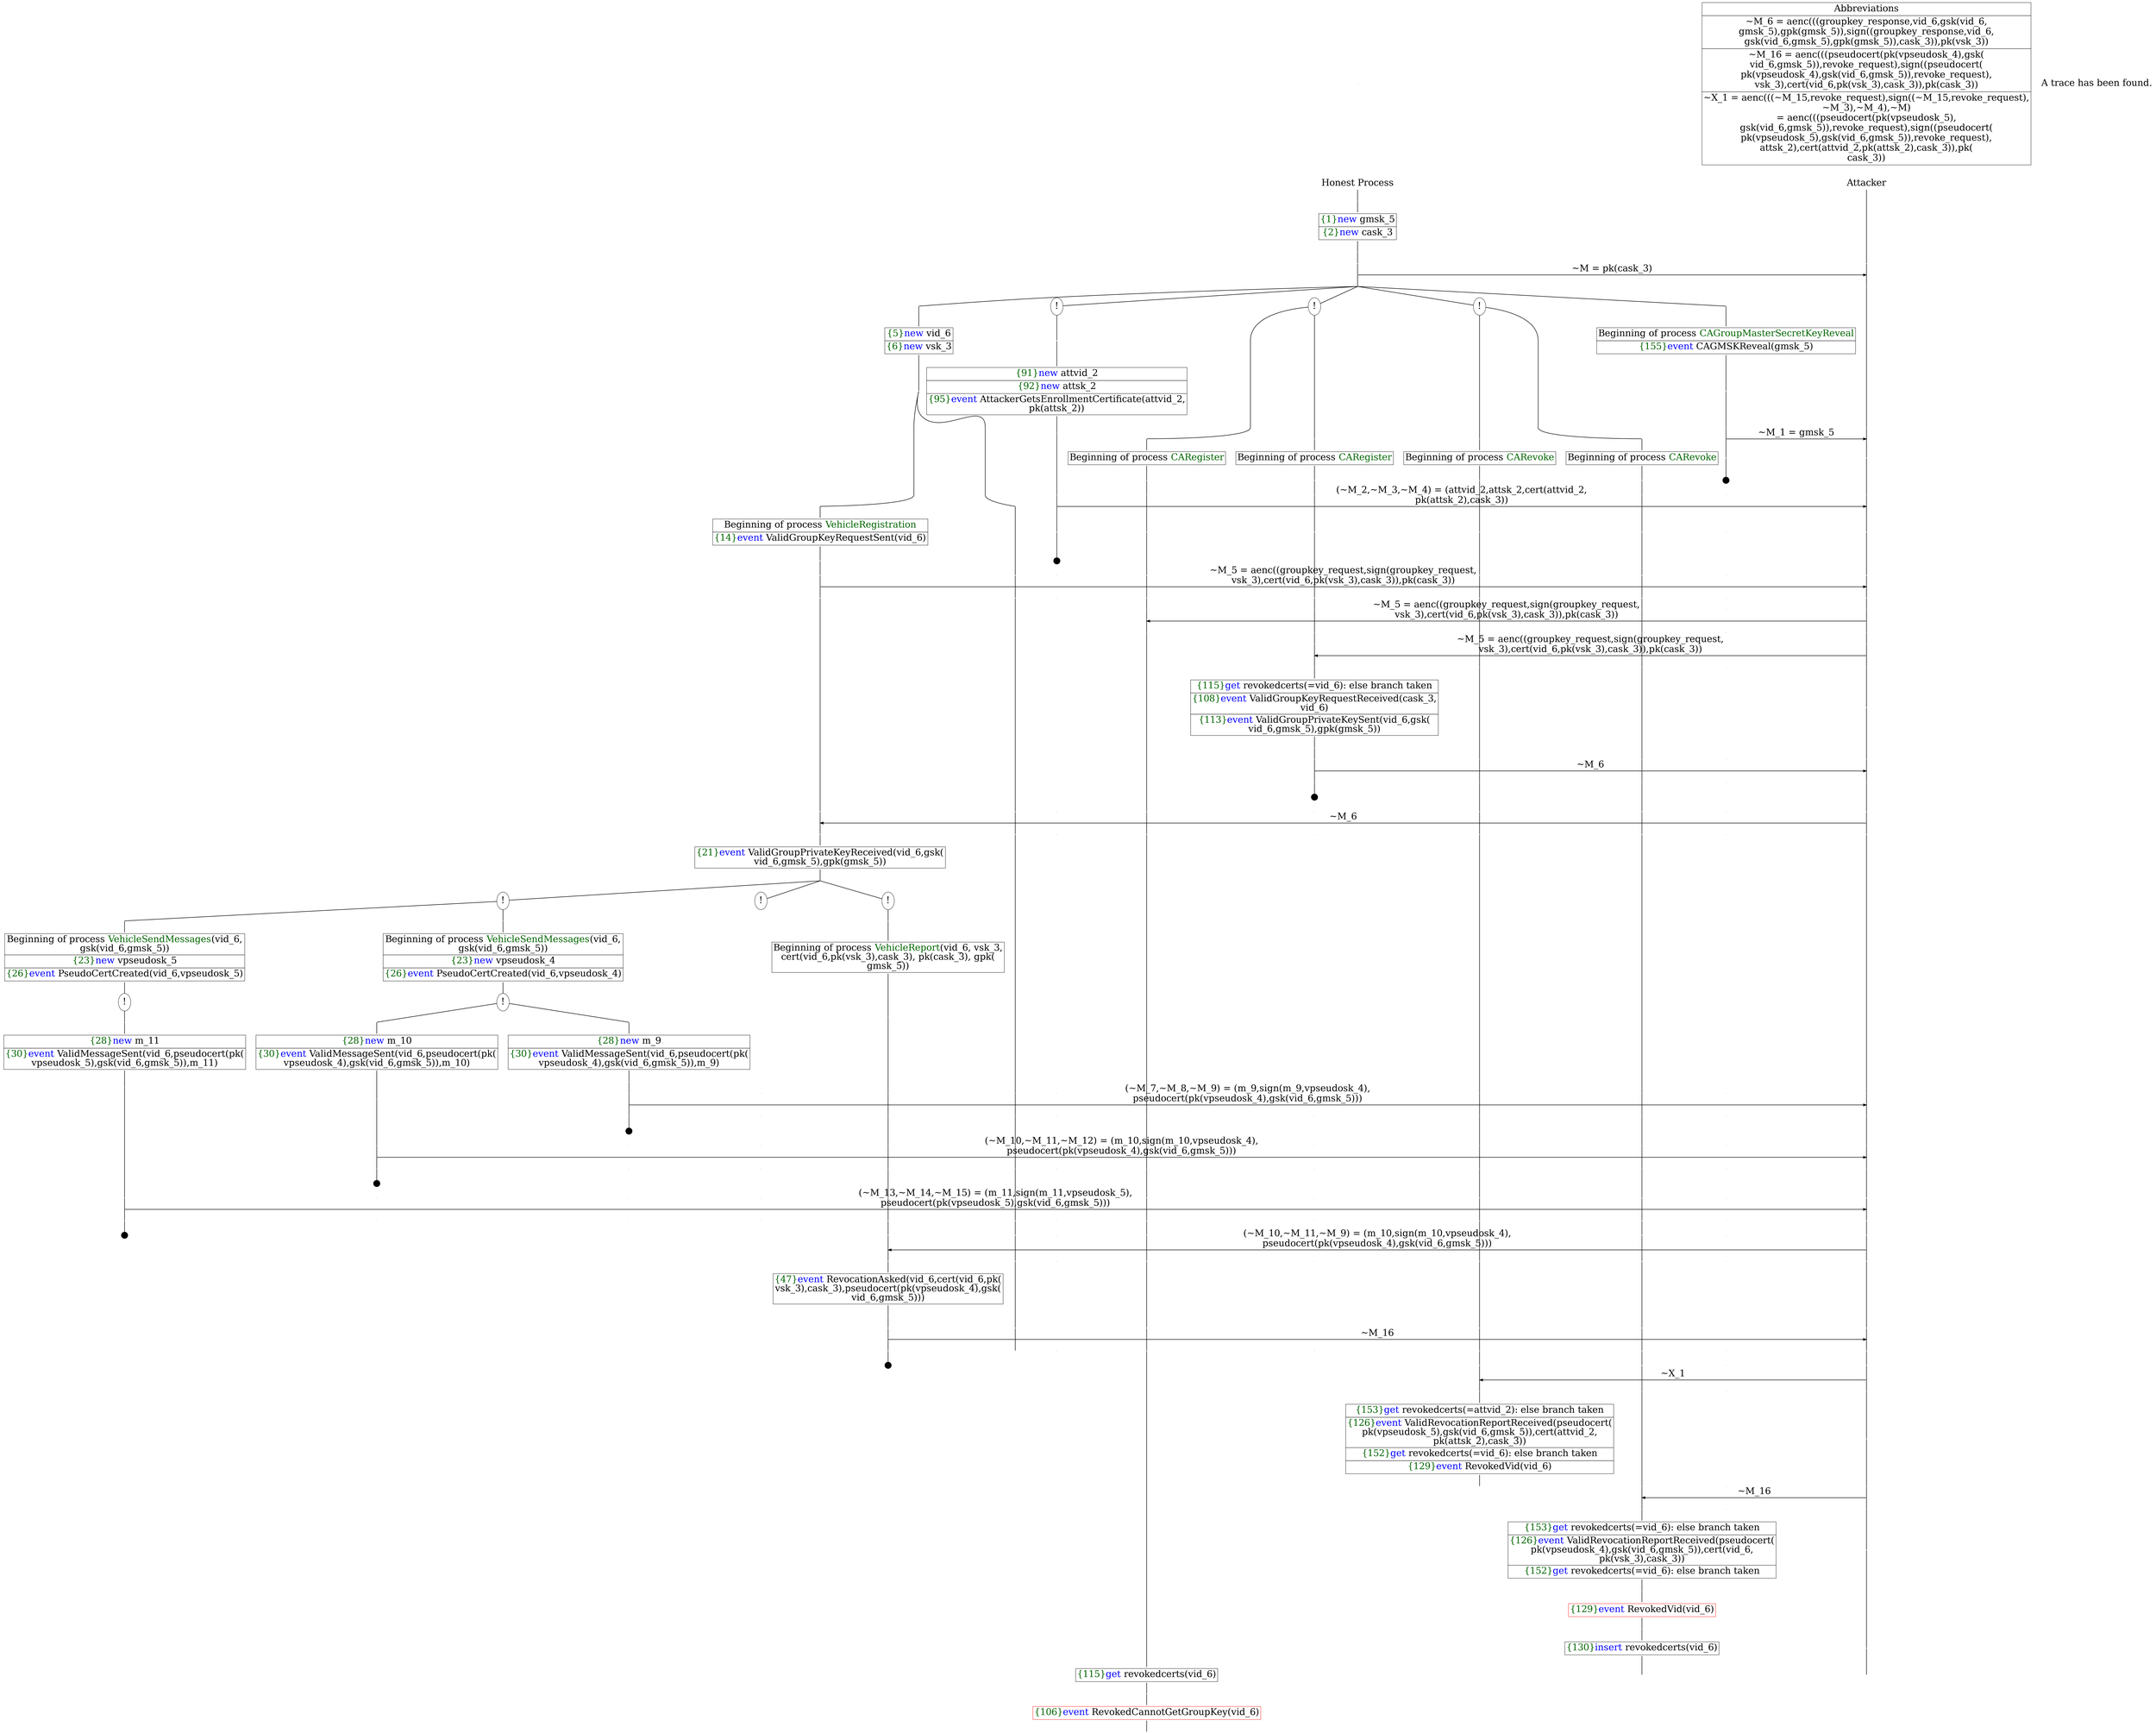 digraph {
graph [ordering = out]
edge [arrowhead = none, penwidth = 1.6, fontsize = 30]
node [shape = point, width = 0, height = 0, fontsize = 30]
Trace<br/>
[label = <A trace has been found.<br/>
>, shape = plaintext]
P0__0 [label = "Honest Process", shape = plaintext]
P__0 [label = "Attacker", shape = plaintext]
Trace -> P0__0 [label = "", style = invisible, weight = 100]{rank = same; P0__0 P__0}
P0__0 -> P0__1 [label = <>, weight = 100]
P0__1 -> P0__2 [label = <>, weight = 100]
P0__2 [shape = plaintext, label = <<TABLE BORDER="0" CELLBORDER="1" CELLSPACING="0" CELLPADDING="4"> <TR><TD><FONT COLOR="darkgreen">{1}</FONT><FONT COLOR="blue">new </FONT>gmsk_5</TD></TR><TR><TD><FONT COLOR="darkgreen">{2}</FONT><FONT COLOR="blue">new </FONT>cask_3</TD></TR></TABLE>>]
P0__2 -> P0__3 [label = <>, weight = 100]
P0__3 -> P0__4 [label = <>, weight = 100]
P__0 -> P__1 [label = <>, weight = 100]
{rank = same; P__1 P0__4}
P0__4 -> P0__5 [label = <>, weight = 100]
P__1 -> P__2 [label = <>, weight = 100]
{rank = same; P__2 P0__5}
P0__5 -> P__2 [label = <~M = pk(cask_3)>, arrowhead = normal]
P0__5 -> P0__6 [label = <>, weight = 100]
P__2 -> P__3 [label = <>, weight = 100]
{rank = same; P__3 P0__6}
/*RPar */
P0__6 -> P0_4__6 [label = <>]
P0__6 -> P0_3__6 [label = <>]
P0__6 -> P0_2__6 [label = <>]
P0__6 -> P0_1__6 [label = <>]
P0__6 -> P0_0__6 [label = <>]
P0__6 [label = "", fixedsize = false, width = 0, height = 0, shape = none]
{rank = same; P0_0__6 P0_1__6 P0_2__6 P0_3__6 P0_4__6}
P0_0__6 -> P0_0__7 [label = <>, weight = 100]
P0_0__7 [shape = plaintext, label = <<TABLE BORDER="0" CELLBORDER="1" CELLSPACING="0" CELLPADDING="4"> <TR><TD>Beginning of process <FONT COLOR="darkgreen">CAGroupMasterSecretKeyReveal</FONT><br/>
</TD></TR><TR><TD><FONT COLOR="darkgreen">{155}</FONT><FONT COLOR="blue">event</FONT> CAGMSKReveal(gmsk_5)</TD></TR></TABLE>>]
P0_0__7 -> P0_0__8 [label = <>, weight = 100]
P0_0__8 -> P0_0__9 [label = <>, weight = 100]
P__3 -> P__4 [label = <>, weight = 100]
{rank = same; P__4 P0_0__9}
P0_0__9 -> P0_0__10 [label = <>, weight = 100]
P__4 -> P__5 [label = <>, weight = 100]
{rank = same; P__5 P0_0__10}
P0_0__10 -> P__5 [label = <~M_1 = gmsk_5>, arrowhead = normal]
P0_0__10 -> P0_0__11 [label = <>, weight = 100]
P__5 -> P__6 [label = <>, weight = 100]
{rank = same; P__6 P0_0__11}
P0_0__12 [label = "", width = 0.3, height = 0.3]
P0_0__11 -> P0_0__12 [label = <>, weight = 100]
P0_1__6 [label = "!", shape = ellipse]
{rank = same; P0_1_1__6 P0_1_0__6}
P0_1_1__6 [label = "", fixedsize = false, width = 0, height = 0, shape = none]
P0_1__6 -> P0_1_1__6 [label = <>]
P0_1_0__6 [label = "", fixedsize = false, width = 0, height = 0, shape = none]
P0_1__6 -> P0_1_0__6 [label = <>]
P0_1_0__6 -> P0_1_0__7 [label = <>, weight = 100]
P0_1_0__7 [shape = plaintext, label = <<TABLE BORDER="0" CELLBORDER="1" CELLSPACING="0" CELLPADDING="4"> <TR><TD>Beginning of process <FONT COLOR="darkgreen">CARevoke</FONT></TD></TR></TABLE>>]
P0_1_0__7 -> P0_1_0__8 [label = <>, weight = 100]
P0_1_1__6 -> P0_1_1__7 [label = <>, weight = 100]
P0_1_1__7 [shape = plaintext, label = <<TABLE BORDER="0" CELLBORDER="1" CELLSPACING="0" CELLPADDING="4"> <TR><TD>Beginning of process <FONT COLOR="darkgreen">CARevoke</FONT></TD></TR></TABLE>>]
P0_1_1__7 -> P0_1_1__8 [label = <>, weight = 100]
P0_2__6 [label = "!", shape = ellipse]
{rank = same; P0_2_1__6 P0_2_0__6}
P0_2_1__6 [label = "", fixedsize = false, width = 0, height = 0, shape = none]
P0_2__6 -> P0_2_1__6 [label = <>]
P0_2_0__6 [label = "", fixedsize = false, width = 0, height = 0, shape = none]
P0_2__6 -> P0_2_0__6 [label = <>]
P0_2_0__6 -> P0_2_0__7 [label = <>, weight = 100]
P0_2_0__7 [shape = plaintext, label = <<TABLE BORDER="0" CELLBORDER="1" CELLSPACING="0" CELLPADDING="4"> <TR><TD>Beginning of process <FONT COLOR="darkgreen">CARegister</FONT></TD></TR></TABLE>>]
P0_2_0__7 -> P0_2_0__8 [label = <>, weight = 100]
P0_2_1__6 -> P0_2_1__7 [label = <>, weight = 100]
P0_2_1__7 [shape = plaintext, label = <<TABLE BORDER="0" CELLBORDER="1" CELLSPACING="0" CELLPADDING="4"> <TR><TD>Beginning of process <FONT COLOR="darkgreen">CARegister</FONT></TD></TR></TABLE>>]
P0_2_1__7 -> P0_2_1__8 [label = <>, weight = 100]
P0_3__6 [label = "!", shape = ellipse]
P0_3_0__6 [label = "", fixedsize = false, width = 0, height = 0, shape = none]
P0_3__6 -> P0_3_0__6 [label = <>, weight = 100]
P0_3_0__6 -> P0_3_0__7 [label = <>, weight = 100]
P0_3_0__7 [shape = plaintext, label = <<TABLE BORDER="0" CELLBORDER="1" CELLSPACING="0" CELLPADDING="4"> <TR><TD><FONT COLOR="darkgreen">{91}</FONT><FONT COLOR="blue">new </FONT>attvid_2</TD></TR><TR><TD><FONT COLOR="darkgreen">{92}</FONT><FONT COLOR="blue">new </FONT>attsk_2</TD></TR><TR><TD><FONT COLOR="darkgreen">{95}</FONT><FONT COLOR="blue">event</FONT> AttackerGetsEnrollmentCertificate(attvid_2,<br/>
pk(attsk_2))</TD></TR></TABLE>>]
P0_3_0__7 -> P0_3_0__8 [label = <>, weight = 100]
P0_3_0__8 -> P0_3_0__9 [label = <>, weight = 100]
P0_2_1__8 -> P0_2_1__9 [label = <>, weight = 100]
P0_2_0__8 -> P0_2_0__9 [label = <>, weight = 100]
P0_1_1__8 -> P0_1_1__9 [label = <>, weight = 100]
P0_1_0__8 -> P0_1_0__9 [label = <>, weight = 100]
P0_0__13 [label = "", style = invisible]
P0_0__12 -> P0_0__13 [label = <>, weight = 100, style = invisible]
P__6 -> P__7 [label = <>, weight = 100]
{rank = same; P__7 P0_0__13 P0_1_0__9 P0_1_1__9 P0_2_0__9 P0_2_1__9 P0_3_0__9}
P0_3_0__9 -> P0_3_0__10 [label = <>, weight = 100]
P__7 -> P__8 [label = <>, weight = 100]
{rank = same; P__8 P0_3_0__10}
P0_3_0__10 -> P__8 [label = <(~M_2,~M_3,~M_4) = (attvid_2,attsk_2,cert(attvid_2,<br/>
pk(attsk_2),cask_3))>, arrowhead = normal]
P0_3_0__10 -> P0_3_0__11 [label = <>, weight = 100]
P0_2_1__9 -> P0_2_1__10 [label = <>, weight = 100]
P0_2_0__9 -> P0_2_0__10 [label = <>, weight = 100]
P0_1_1__9 -> P0_1_1__10 [label = <>, weight = 100]
P0_1_0__9 -> P0_1_0__10 [label = <>, weight = 100]
P0_0__14 [label = "", style = invisible]
P0_0__13 -> P0_0__14 [label = <>, weight = 100, style = invisible]
P__8 -> P__9 [label = <>, weight = 100]
{rank = same; P__9 P0_0__14 P0_1_0__10 P0_1_1__10 P0_2_0__10 P0_2_1__10 P0_3_0__11}
P0_3_0__12 [label = "", width = 0.3, height = 0.3]
P0_3_0__11 -> P0_3_0__12 [label = <>, weight = 100]
P0_4__6 -> P0_4__7 [label = <>, weight = 100]
P0_4__7 [shape = plaintext, label = <<TABLE BORDER="0" CELLBORDER="1" CELLSPACING="0" CELLPADDING="4"> <TR><TD><FONT COLOR="darkgreen">{5}</FONT><FONT COLOR="blue">new </FONT>vid_6</TD></TR><TR><TD><FONT COLOR="darkgreen">{6}</FONT><FONT COLOR="blue">new </FONT>vsk_3</TD></TR></TABLE>>]
P0_4__7 -> P0_4__8 [label = <>, weight = 100]
/*RPar */
P0_4__8 -> P0_4_1__8 [label = <>]
P0_4__8 -> P0_4_0__8 [label = <>]
P0_4__8 [label = "", fixedsize = false, width = 0, height = 0, shape = none]
{rank = same; P0_4_0__8 P0_4_1__8}
P0_4_1__8 -> P0_4_1__9 [label = <>, weight = 100]
P0_4_1__9 [shape = plaintext, label = <<TABLE BORDER="0" CELLBORDER="1" CELLSPACING="0" CELLPADDING="4"> <TR><TD>Beginning of process <FONT COLOR="darkgreen">VehicleRegistration</FONT></TD></TR><TR><TD><FONT COLOR="darkgreen">{14}</FONT><FONT COLOR="blue">event</FONT> ValidGroupKeyRequestSent(vid_6)</TD></TR></TABLE>>]
P0_4_1__9 -> P0_4_1__10 [label = <>, weight = 100]
P0_4_1__10 -> P0_4_1__11 [label = <>, weight = 100]
P0_4_0__8 -> P0_4_0__9 [label = <>, weight = 100]
P0_3_0__13 [label = "", style = invisible]
P0_3_0__12 -> P0_3_0__13 [label = <>, weight = 100, style = invisible]
P0_2_1__10 -> P0_2_1__11 [label = <>, weight = 100]
P0_2_0__10 -> P0_2_0__11 [label = <>, weight = 100]
P0_1_1__10 -> P0_1_1__11 [label = <>, weight = 100]
P0_1_0__10 -> P0_1_0__11 [label = <>, weight = 100]
P0_0__15 [label = "", style = invisible]
P0_0__14 -> P0_0__15 [label = <>, weight = 100, style = invisible]
P__9 -> P__10 [label = <>, weight = 100]
{rank = same; P__10 P0_0__15 P0_1_0__11 P0_1_1__11 P0_2_0__11 P0_2_1__11 P0_3_0__13 P0_4_0__9 P0_4_1__11}
P0_4_1__11 -> P0_4_1__12 [label = <>, weight = 100]
P__10 -> P__11 [label = <>, weight = 100]
{rank = same; P__11 P0_4_1__12}
P0_4_1__12 -> P__11 [label = <~M_5 = aenc((groupkey_request,sign(groupkey_request,<br/>
vsk_3),cert(vid_6,pk(vsk_3),cask_3)),pk(cask_3))>, arrowhead = normal]
P0_4_1__12 -> P0_4_1__13 [label = <>, weight = 100]
P0_4_0__9 -> P0_4_0__10 [label = <>, weight = 100]
P0_3_0__14 [label = "", style = invisible]
P0_3_0__13 -> P0_3_0__14 [label = <>, weight = 100, style = invisible]
P0_2_1__11 -> P0_2_1__12 [label = <>, weight = 100]
P0_2_0__11 -> P0_2_0__12 [label = <>, weight = 100]
P0_1_1__11 -> P0_1_1__12 [label = <>, weight = 100]
P0_1_0__11 -> P0_1_0__12 [label = <>, weight = 100]
P0_0__16 [label = "", style = invisible]
P0_0__15 -> P0_0__16 [label = <>, weight = 100, style = invisible]
P__11 -> P__12 [label = <>, weight = 100]
{rank = same; P__12 P0_0__16 P0_1_0__12 P0_1_1__12 P0_2_0__12 P0_2_1__12 P0_3_0__14 P0_4_0__10 P0_4_1__13}
P0_2_1__12 -> P0_2_1__13 [label = <>, weight = 100]
P0_2_0__12 -> P0_2_0__13 [label = <>, weight = 100]
P0_1_1__12 -> P0_1_1__13 [label = <>, weight = 100]
P0_1_0__12 -> P0_1_0__13 [label = <>, weight = 100]
P0_0__17 [label = "", style = invisible]
P0_0__16 -> P0_0__17 [label = <>, weight = 100, style = invisible]
P__12 -> P__13 [label = <>, weight = 100]
{rank = same; P__13 P0_0__17 P0_1_0__13 P0_1_1__13 P0_2_0__13 P0_2_1__13}
P0_2_1__13 -> P0_2_1__14 [label = <>, weight = 100]
P__13 -> P__14 [label = <>, weight = 100]
{rank = same; P__14 P0_2_1__14}
P0_2_1__14 -> P__14 [label = <~M_5 = aenc((groupkey_request,sign(groupkey_request,<br/>
vsk_3),cert(vid_6,pk(vsk_3),cask_3)),pk(cask_3))>, dir = back, arrowhead = normal]
P0_2_1__14 -> P0_2_1__15 [label = <>, weight = 100]
P0_2_0__13 -> P0_2_0__14 [label = <>, weight = 100]
P0_1_1__13 -> P0_1_1__14 [label = <>, weight = 100]
P0_1_0__13 -> P0_1_0__14 [label = <>, weight = 100]
P0_0__18 [label = "", style = invisible]
P0_0__17 -> P0_0__18 [label = <>, weight = 100, style = invisible]
P__14 -> P__15 [label = <>, weight = 100]
{rank = same; P__15 P0_0__18 P0_1_0__14 P0_1_1__14 P0_2_0__14 P0_2_1__15}
P0_2_0__14 -> P0_2_0__15 [label = <>, weight = 100]
P0_1_1__14 -> P0_1_1__15 [label = <>, weight = 100]
P0_1_0__14 -> P0_1_0__15 [label = <>, weight = 100]
P0_0__19 [label = "", style = invisible]
P0_0__18 -> P0_0__19 [label = <>, weight = 100, style = invisible]
P__15 -> P__16 [label = <>, weight = 100]
{rank = same; P__16 P0_0__19 P0_1_0__15 P0_1_1__15 P0_2_0__15}
P0_2_0__15 -> P0_2_0__16 [label = <>, weight = 100]
P__16 -> P__17 [label = <>, weight = 100]
{rank = same; P__17 P0_2_0__16}
P0_2_0__16 -> P__17 [label = <~M_5 = aenc((groupkey_request,sign(groupkey_request,<br/>
vsk_3),cert(vid_6,pk(vsk_3),cask_3)),pk(cask_3))>, dir = back, arrowhead = normal]
P0_2_0__16 -> P0_2_0__17 [label = <>, weight = 100]
P0_1_1__15 -> P0_1_1__16 [label = <>, weight = 100]
P0_1_0__15 -> P0_1_0__16 [label = <>, weight = 100]
P0_0__20 [label = "", style = invisible]
P0_0__19 -> P0_0__20 [label = <>, weight = 100, style = invisible]
P__17 -> P__18 [label = <>, weight = 100]
{rank = same; P__18 P0_0__20 P0_1_0__16 P0_1_1__16 P0_2_0__17}
P0_2_0__17 -> P0_2_0__18 [label = <>, weight = 100]
P0_2_0__18 [shape = plaintext, label = <<TABLE BORDER="0" CELLBORDER="1" CELLSPACING="0" CELLPADDING="4"> <TR><TD><FONT COLOR="darkgreen">{115}</FONT><FONT COLOR="blue">get</FONT> revokedcerts(=vid_6): else branch taken<br/>
</TD></TR><TR><TD><FONT COLOR="darkgreen">{108}</FONT><FONT COLOR="blue">event</FONT> ValidGroupKeyRequestReceived(cask_3,<br/>
vid_6)</TD></TR><TR><TD><FONT COLOR="darkgreen">{113}</FONT><FONT COLOR="blue">event</FONT> ValidGroupPrivateKeySent(vid_6,gsk(<br/>
vid_6,gmsk_5),gpk(gmsk_5))</TD></TR></TABLE>>]
P0_2_0__18 -> P0_2_0__19 [label = <>, weight = 100]
P__18 -> P__19 [label = <>, weight = 100]
{rank = same; P__19 P0_2_0__18}
P0_2_0__19 -> P0_2_0__20 [label = <>, weight = 100]
P0_1_1__16 -> P0_1_1__17 [label = <>, weight = 100]
P0_1_0__16 -> P0_1_0__17 [label = <>, weight = 100]
P0_0__21 [label = "", style = invisible]
P0_0__20 -> P0_0__21 [label = <>, weight = 100, style = invisible]
P__19 -> P__20 [label = <>, weight = 100]
{rank = same; P__20 P0_0__21 P0_1_0__17 P0_1_1__17 P0_2_0__20}
P0_2_0__20 -> P0_2_0__21 [label = <>, weight = 100]
P__20 -> P__21 [label = <>, weight = 100]
{rank = same; P__21 P0_2_0__21}
P0_2_0__21 -> P__21 [label = <~M_6>, arrowhead = normal]
P0_2_0__21 -> P0_2_0__22 [label = <>, weight = 100]
P0_1_1__17 -> P0_1_1__18 [label = <>, weight = 100]
P0_1_0__17 -> P0_1_0__18 [label = <>, weight = 100]
P0_0__22 [label = "", style = invisible]
P0_0__21 -> P0_0__22 [label = <>, weight = 100, style = invisible]
P__21 -> P__22 [label = <>, weight = 100]
{rank = same; P__22 P0_0__22 P0_1_0__18 P0_1_1__18 P0_2_0__22}
P0_2_0__23 [label = "", width = 0.3, height = 0.3]
P0_2_0__22 -> P0_2_0__23 [label = <>, weight = 100]
P0_4_1__13 -> P0_4_1__14 [label = <>, weight = 100]
P0_4_0__10 -> P0_4_0__11 [label = <>, weight = 100]
P0_3_0__15 [label = "", style = invisible]
P0_3_0__14 -> P0_3_0__15 [label = <>, weight = 100, style = invisible]
P0_2_1__15 -> P0_2_1__16 [label = <>, weight = 100]
P0_2_0__24 [label = "", style = invisible]
P0_2_0__23 -> P0_2_0__24 [label = <>, weight = 100, style = invisible]
P0_1_1__18 -> P0_1_1__19 [label = <>, weight = 100]
P0_1_0__18 -> P0_1_0__19 [label = <>, weight = 100]
P0_0__23 [label = "", style = invisible]
P0_0__22 -> P0_0__23 [label = <>, weight = 100, style = invisible]
P__22 -> P__23 [label = <>, weight = 100]
{rank = same; P__23 P0_0__23 P0_1_0__19 P0_1_1__19 P0_2_0__24 P0_2_1__16 P0_3_0__15 P0_4_0__11 P0_4_1__14}
P0_4_1__14 -> P0_4_1__15 [label = <>, weight = 100]
P__23 -> P__24 [label = <>, weight = 100]
{rank = same; P__24 P0_4_1__15}
P0_4_1__15 -> P__24 [label = <~M_6>, dir = back, arrowhead = normal]
P0_4_1__15 -> P0_4_1__16 [label = <>, weight = 100]
P0_4_0__11 -> P0_4_0__12 [label = <>, weight = 100]
P0_3_0__16 [label = "", style = invisible]
P0_3_0__15 -> P0_3_0__16 [label = <>, weight = 100, style = invisible]
P0_2_1__16 -> P0_2_1__17 [label = <>, weight = 100]
P0_2_0__25 [label = "", style = invisible]
P0_2_0__24 -> P0_2_0__25 [label = <>, weight = 100, style = invisible]
P0_1_1__19 -> P0_1_1__20 [label = <>, weight = 100]
P0_1_0__19 -> P0_1_0__20 [label = <>, weight = 100]
P0_0__24 [label = "", style = invisible]
P0_0__23 -> P0_0__24 [label = <>, weight = 100, style = invisible]
P__24 -> P__25 [label = <>, weight = 100]
{rank = same; P__25 P0_0__24 P0_1_0__20 P0_1_1__20 P0_2_0__25 P0_2_1__17 P0_3_0__16 P0_4_0__12 P0_4_1__16}
P0_4_1__16 -> P0_4_1__17 [label = <>, weight = 100]
P0_4_1__17 [shape = plaintext, label = <<TABLE BORDER="0" CELLBORDER="1" CELLSPACING="0" CELLPADDING="4"> <TR><TD><FONT COLOR="darkgreen">{21}</FONT><FONT COLOR="blue">event</FONT> ValidGroupPrivateKeyReceived(vid_6,gsk(<br/>
vid_6,gmsk_5),gpk(gmsk_5))</TD></TR></TABLE>>]
P0_4_1__17 -> P0_4_1__18 [label = <>, weight = 100]
/*RPar */
P0_4_1__18 -> P0_4_1_2__18 [label = <>]
P0_4_1__18 -> P0_4_1_1__18 [label = <>]
P0_4_1__18 -> P0_4_1_0__18 [label = <>]
P0_4_1__18 [label = "", fixedsize = false, width = 0, height = 0, shape = none]
{rank = same; P0_4_1_0__18 P0_4_1_1__18 P0_4_1_2__18}
P0_4_1_0__18 [label = "!", shape = ellipse]
P0_4_1_0_0__18 [label = "", fixedsize = false, width = 0, height = 0, shape = none]
P0_4_1_0__18 -> P0_4_1_0_0__18 [label = <>, weight = 100]
P0_4_1_0_0__18 -> P0_4_1_0_0__19 [label = <>, weight = 100]
P0_4_1_0_0__19 [shape = plaintext, label = <<TABLE BORDER="0" CELLBORDER="1" CELLSPACING="0" CELLPADDING="4"> <TR><TD>Beginning of process <FONT COLOR="darkgreen">VehicleReport</FONT>(vid_6, vsk_3,<br/>
cert(vid_6,pk(vsk_3),cask_3), pk(cask_3), gpk(<br/>
gmsk_5))</TD></TR></TABLE>>]
P0_4_1_0_0__19 -> P0_4_1_0_0__20 [label = <>, weight = 100]
P0_4_1_1__18 [label = "!", shape = ellipse]
P0_4_1_2__18 [label = "!", shape = ellipse]
{rank = same; P0_4_1_2_1__18 P0_4_1_2_0__18}
P0_4_1_2_1__18 [label = "", fixedsize = false, width = 0, height = 0, shape = none]
P0_4_1_2__18 -> P0_4_1_2_1__18 [label = <>]
P0_4_1_2_0__18 [label = "", fixedsize = false, width = 0, height = 0, shape = none]
P0_4_1_2__18 -> P0_4_1_2_0__18 [label = <>]
P0_4_1_2_0__18 -> P0_4_1_2_0__19 [label = <>, weight = 100]
P0_4_1_2_0__19 [shape = plaintext, label = <<TABLE BORDER="0" CELLBORDER="1" CELLSPACING="0" CELLPADDING="4"> <TR><TD>Beginning of process <FONT COLOR="darkgreen">VehicleSendMessages</FONT>(vid_6,<br/>
gsk(vid_6,gmsk_5))</TD></TR><TR><TD><FONT COLOR="darkgreen">{23}</FONT><FONT COLOR="blue">new </FONT>vpseudosk_4</TD></TR><TR><TD><FONT COLOR="darkgreen">{26}</FONT><FONT COLOR="blue">event</FONT> PseudoCertCreated(vid_6,vpseudosk_4)<br/>
</TD></TR></TABLE>>]
P0_4_1_2_0__19 -> P0_4_1_2_0__20 [label = <>, weight = 100]
P0_4_1_2_0__20 [label = "!", shape = ellipse]
{rank = same; P0_4_1_2_0_1__20 P0_4_1_2_0_0__20}
P0_4_1_2_0_1__20 [label = "", fixedsize = false, width = 0, height = 0, shape = none]
P0_4_1_2_0__20 -> P0_4_1_2_0_1__20 [label = <>]
P0_4_1_2_0_0__20 [label = "", fixedsize = false, width = 0, height = 0, shape = none]
P0_4_1_2_0__20 -> P0_4_1_2_0_0__20 [label = <>]
P0_4_1_2_0_0__20 -> P0_4_1_2_0_0__21 [label = <>, weight = 100]
P0_4_1_2_0_0__21 [shape = plaintext, label = <<TABLE BORDER="0" CELLBORDER="1" CELLSPACING="0" CELLPADDING="4"> <TR><TD><FONT COLOR="darkgreen">{28}</FONT><FONT COLOR="blue">new </FONT>m_9</TD></TR><TR><TD><FONT COLOR="darkgreen">{30}</FONT><FONT COLOR="blue">event</FONT> ValidMessageSent(vid_6,pseudocert(pk(<br/>
vpseudosk_4),gsk(vid_6,gmsk_5)),m_9)</TD></TR></TABLE>>]
P0_4_1_2_0_0__21 -> P0_4_1_2_0_0__22 [label = <>, weight = 100]
P0_4_1_2_0_0__22 -> P0_4_1_2_0_0__23 [label = <>, weight = 100]
P0_4_1_1__19 [label = "", style = invisible]
P0_4_1_1__18 -> P0_4_1_1__19 [label = <>, weight = 100, style = invisible]
P0_4_1_0_0__20 -> P0_4_1_0_0__21 [label = <>, weight = 100]
P0_4_0__12 -> P0_4_0__13 [label = <>, weight = 100]
P0_3_0__17 [label = "", style = invisible]
P0_3_0__16 -> P0_3_0__17 [label = <>, weight = 100, style = invisible]
P0_2_1__17 -> P0_2_1__18 [label = <>, weight = 100]
P0_2_0__26 [label = "", style = invisible]
P0_2_0__25 -> P0_2_0__26 [label = <>, weight = 100, style = invisible]
P0_1_1__20 -> P0_1_1__21 [label = <>, weight = 100]
P0_1_0__20 -> P0_1_0__21 [label = <>, weight = 100]
P0_0__25 [label = "", style = invisible]
P0_0__24 -> P0_0__25 [label = <>, weight = 100, style = invisible]
P__25 -> P__26 [label = <>, weight = 100]
{rank = same; P__26 P0_0__25 P0_1_0__21 P0_1_1__21 P0_2_0__26 P0_2_1__18 P0_3_0__17 P0_4_0__13 P0_4_1_0_0__21 P0_4_1_1__19 P0_4_1_2_0_0__23}
P0_4_1_2_0_0__23 -> P0_4_1_2_0_0__24 [label = <>, weight = 100]
P__26 -> P__27 [label = <>, weight = 100]
{rank = same; P__27 P0_4_1_2_0_0__24}
P0_4_1_2_0_0__24 -> P__27 [label = <(~M_7,~M_8,~M_9) = (m_9,sign(m_9,vpseudosk_4),<br/>
pseudocert(pk(vpseudosk_4),gsk(vid_6,gmsk_5)))>, arrowhead = normal]
P0_4_1_2_0_0__24 -> P0_4_1_2_0_0__25 [label = <>, weight = 100]
P0_4_1_1__20 [label = "", style = invisible]
P0_4_1_1__19 -> P0_4_1_1__20 [label = <>, weight = 100, style = invisible]
P0_4_1_0_0__21 -> P0_4_1_0_0__22 [label = <>, weight = 100]
P0_4_0__13 -> P0_4_0__14 [label = <>, weight = 100]
P0_3_0__18 [label = "", style = invisible]
P0_3_0__17 -> P0_3_0__18 [label = <>, weight = 100, style = invisible]
P0_2_1__18 -> P0_2_1__19 [label = <>, weight = 100]
P0_2_0__27 [label = "", style = invisible]
P0_2_0__26 -> P0_2_0__27 [label = <>, weight = 100, style = invisible]
P0_1_1__21 -> P0_1_1__22 [label = <>, weight = 100]
P0_1_0__21 -> P0_1_0__22 [label = <>, weight = 100]
P0_0__26 [label = "", style = invisible]
P0_0__25 -> P0_0__26 [label = <>, weight = 100, style = invisible]
P__27 -> P__28 [label = <>, weight = 100]
{rank = same; P__28 P0_0__26 P0_1_0__22 P0_1_1__22 P0_2_0__27 P0_2_1__19 P0_3_0__18 P0_4_0__14 P0_4_1_0_0__22 P0_4_1_1__20 P0_4_1_2_0_0__25}
P0_4_1_2_0_0__26 [label = "", width = 0.3, height = 0.3]
P0_4_1_2_0_0__25 -> P0_4_1_2_0_0__26 [label = <>, weight = 100]
P0_4_1_2_0_1__20 -> P0_4_1_2_0_1__21 [label = <>, weight = 100]
P0_4_1_2_0_1__21 [shape = plaintext, label = <<TABLE BORDER="0" CELLBORDER="1" CELLSPACING="0" CELLPADDING="4"> <TR><TD><FONT COLOR="darkgreen">{28}</FONT><FONT COLOR="blue">new </FONT>m_10</TD></TR><TR><TD><FONT COLOR="darkgreen">{30}</FONT><FONT COLOR="blue">event</FONT> ValidMessageSent(vid_6,pseudocert(pk(<br/>
vpseudosk_4),gsk(vid_6,gmsk_5)),m_10)</TD></TR></TABLE>>]
P0_4_1_2_0_1__21 -> P0_4_1_2_0_1__22 [label = <>, weight = 100]
P0_4_1_2_0_1__22 -> P0_4_1_2_0_1__23 [label = <>, weight = 100]
P0_4_1_2_0_0__27 [label = "", style = invisible]
P0_4_1_2_0_0__26 -> P0_4_1_2_0_0__27 [label = <>, weight = 100, style = invisible]
P0_4_1_1__21 [label = "", style = invisible]
P0_4_1_1__20 -> P0_4_1_1__21 [label = <>, weight = 100, style = invisible]
P0_4_1_0_0__22 -> P0_4_1_0_0__23 [label = <>, weight = 100]
P0_4_0__14 -> P0_4_0__15 [label = <>, weight = 100]
P0_3_0__19 [label = "", style = invisible]
P0_3_0__18 -> P0_3_0__19 [label = <>, weight = 100, style = invisible]
P0_2_1__19 -> P0_2_1__20 [label = <>, weight = 100]
P0_2_0__28 [label = "", style = invisible]
P0_2_0__27 -> P0_2_0__28 [label = <>, weight = 100, style = invisible]
P0_1_1__22 -> P0_1_1__23 [label = <>, weight = 100]
P0_1_0__22 -> P0_1_0__23 [label = <>, weight = 100]
P0_0__27 [label = "", style = invisible]
P0_0__26 -> P0_0__27 [label = <>, weight = 100, style = invisible]
P__28 -> P__29 [label = <>, weight = 100]
{rank = same; P__29 P0_0__27 P0_1_0__23 P0_1_1__23 P0_2_0__28 P0_2_1__20 P0_3_0__19 P0_4_0__15 P0_4_1_0_0__23 P0_4_1_1__21 P0_4_1_2_0_0__27 P0_4_1_2_0_1__23}
P0_4_1_2_0_1__23 -> P0_4_1_2_0_1__24 [label = <>, weight = 100]
P__29 -> P__30 [label = <>, weight = 100]
{rank = same; P__30 P0_4_1_2_0_1__24}
P0_4_1_2_0_1__24 -> P__30 [label = <(~M_10,~M_11,~M_12) = (m_10,sign(m_10,vpseudosk_4),<br/>
pseudocert(pk(vpseudosk_4),gsk(vid_6,gmsk_5)))>, arrowhead = normal]
P0_4_1_2_0_1__24 -> P0_4_1_2_0_1__25 [label = <>, weight = 100]
P0_4_1_2_0_0__28 [label = "", style = invisible]
P0_4_1_2_0_0__27 -> P0_4_1_2_0_0__28 [label = <>, weight = 100, style = invisible]
P0_4_1_1__22 [label = "", style = invisible]
P0_4_1_1__21 -> P0_4_1_1__22 [label = <>, weight = 100, style = invisible]
P0_4_1_0_0__23 -> P0_4_1_0_0__24 [label = <>, weight = 100]
P0_4_0__15 -> P0_4_0__16 [label = <>, weight = 100]
P0_3_0__20 [label = "", style = invisible]
P0_3_0__19 -> P0_3_0__20 [label = <>, weight = 100, style = invisible]
P0_2_1__20 -> P0_2_1__21 [label = <>, weight = 100]
P0_2_0__29 [label = "", style = invisible]
P0_2_0__28 -> P0_2_0__29 [label = <>, weight = 100, style = invisible]
P0_1_1__23 -> P0_1_1__24 [label = <>, weight = 100]
P0_1_0__23 -> P0_1_0__24 [label = <>, weight = 100]
P0_0__28 [label = "", style = invisible]
P0_0__27 -> P0_0__28 [label = <>, weight = 100, style = invisible]
P__30 -> P__31 [label = <>, weight = 100]
{rank = same; P__31 P0_0__28 P0_1_0__24 P0_1_1__24 P0_2_0__29 P0_2_1__21 P0_3_0__20 P0_4_0__16 P0_4_1_0_0__24 P0_4_1_1__22 P0_4_1_2_0_0__28 P0_4_1_2_0_1__25}
P0_4_1_2_0_1__26 [label = "", width = 0.3, height = 0.3]
P0_4_1_2_0_1__25 -> P0_4_1_2_0_1__26 [label = <>, weight = 100]
P0_4_1_2_1__18 -> P0_4_1_2_1__19 [label = <>, weight = 100]
P0_4_1_2_1__19 [shape = plaintext, label = <<TABLE BORDER="0" CELLBORDER="1" CELLSPACING="0" CELLPADDING="4"> <TR><TD>Beginning of process <FONT COLOR="darkgreen">VehicleSendMessages</FONT>(vid_6,<br/>
gsk(vid_6,gmsk_5))</TD></TR><TR><TD><FONT COLOR="darkgreen">{23}</FONT><FONT COLOR="blue">new </FONT>vpseudosk_5</TD></TR><TR><TD><FONT COLOR="darkgreen">{26}</FONT><FONT COLOR="blue">event</FONT> PseudoCertCreated(vid_6,vpseudosk_5)<br/>
</TD></TR></TABLE>>]
P0_4_1_2_1__19 -> P0_4_1_2_1__20 [label = <>, weight = 100]
P0_4_1_2_1__20 [label = "!", shape = ellipse]
P0_4_1_2_1_0__20 [label = "", fixedsize = false, width = 0, height = 0, shape = none]
P0_4_1_2_1__20 -> P0_4_1_2_1_0__20 [label = <>, weight = 100]
P0_4_1_2_1_0__20 -> P0_4_1_2_1_0__21 [label = <>, weight = 100]
P0_4_1_2_1_0__21 [shape = plaintext, label = <<TABLE BORDER="0" CELLBORDER="1" CELLSPACING="0" CELLPADDING="4"> <TR><TD><FONT COLOR="darkgreen">{28}</FONT><FONT COLOR="blue">new </FONT>m_11</TD></TR><TR><TD><FONT COLOR="darkgreen">{30}</FONT><FONT COLOR="blue">event</FONT> ValidMessageSent(vid_6,pseudocert(pk(<br/>
vpseudosk_5),gsk(vid_6,gmsk_5)),m_11)</TD></TR></TABLE>>]
P0_4_1_2_1_0__21 -> P0_4_1_2_1_0__22 [label = <>, weight = 100]
P0_4_1_2_1_0__22 -> P0_4_1_2_1_0__23 [label = <>, weight = 100]
P0_4_1_2_0_1__27 [label = "", style = invisible]
P0_4_1_2_0_1__26 -> P0_4_1_2_0_1__27 [label = <>, weight = 100, style = invisible]
P0_4_1_2_0_0__29 [label = "", style = invisible]
P0_4_1_2_0_0__28 -> P0_4_1_2_0_0__29 [label = <>, weight = 100, style = invisible]
P0_4_1_1__23 [label = "", style = invisible]
P0_4_1_1__22 -> P0_4_1_1__23 [label = <>, weight = 100, style = invisible]
P0_4_1_0_0__24 -> P0_4_1_0_0__25 [label = <>, weight = 100]
P0_4_0__16 -> P0_4_0__17 [label = <>, weight = 100]
P0_3_0__21 [label = "", style = invisible]
P0_3_0__20 -> P0_3_0__21 [label = <>, weight = 100, style = invisible]
P0_2_1__21 -> P0_2_1__22 [label = <>, weight = 100]
P0_2_0__30 [label = "", style = invisible]
P0_2_0__29 -> P0_2_0__30 [label = <>, weight = 100, style = invisible]
P0_1_1__24 -> P0_1_1__25 [label = <>, weight = 100]
P0_1_0__24 -> P0_1_0__25 [label = <>, weight = 100]
P0_0__29 [label = "", style = invisible]
P0_0__28 -> P0_0__29 [label = <>, weight = 100, style = invisible]
P__31 -> P__32 [label = <>, weight = 100]
{rank = same; P__32 P0_0__29 P0_1_0__25 P0_1_1__25 P0_2_0__30 P0_2_1__22 P0_3_0__21 P0_4_0__17 P0_4_1_0_0__25 P0_4_1_1__23 P0_4_1_2_0_0__29 P0_4_1_2_0_1__27 P0_4_1_2_1_0__23}
P0_4_1_2_1_0__23 -> P0_4_1_2_1_0__24 [label = <>, weight = 100]
P__32 -> P__33 [label = <>, weight = 100]
{rank = same; P__33 P0_4_1_2_1_0__24}
P0_4_1_2_1_0__24 -> P__33 [label = <(~M_13,~M_14,~M_15) = (m_11,sign(m_11,vpseudosk_5),<br/>
pseudocert(pk(vpseudosk_5),gsk(vid_6,gmsk_5)))>, arrowhead = normal]
P0_4_1_2_1_0__24 -> P0_4_1_2_1_0__25 [label = <>, weight = 100]
P0_4_1_2_0_1__28 [label = "", style = invisible]
P0_4_1_2_0_1__27 -> P0_4_1_2_0_1__28 [label = <>, weight = 100, style = invisible]
P0_4_1_2_0_0__30 [label = "", style = invisible]
P0_4_1_2_0_0__29 -> P0_4_1_2_0_0__30 [label = <>, weight = 100, style = invisible]
P0_4_1_1__24 [label = "", style = invisible]
P0_4_1_1__23 -> P0_4_1_1__24 [label = <>, weight = 100, style = invisible]
P0_4_1_0_0__25 -> P0_4_1_0_0__26 [label = <>, weight = 100]
P0_4_0__17 -> P0_4_0__18 [label = <>, weight = 100]
P0_3_0__22 [label = "", style = invisible]
P0_3_0__21 -> P0_3_0__22 [label = <>, weight = 100, style = invisible]
P0_2_1__22 -> P0_2_1__23 [label = <>, weight = 100]
P0_2_0__31 [label = "", style = invisible]
P0_2_0__30 -> P0_2_0__31 [label = <>, weight = 100, style = invisible]
P0_1_1__25 -> P0_1_1__26 [label = <>, weight = 100]
P0_1_0__25 -> P0_1_0__26 [label = <>, weight = 100]
P0_0__30 [label = "", style = invisible]
P0_0__29 -> P0_0__30 [label = <>, weight = 100, style = invisible]
P__33 -> P__34 [label = <>, weight = 100]
{rank = same; P__34 P0_0__30 P0_1_0__26 P0_1_1__26 P0_2_0__31 P0_2_1__23 P0_3_0__22 P0_4_0__18 P0_4_1_0_0__26 P0_4_1_1__24 P0_4_1_2_0_0__30 P0_4_1_2_0_1__28 P0_4_1_2_1_0__25}
P0_4_1_2_1_0__26 [label = "", width = 0.3, height = 0.3]
P0_4_1_2_1_0__25 -> P0_4_1_2_1_0__26 [label = <>, weight = 100]
P0_4_1_0_0__26 -> P0_4_1_0_0__27 [label = <>, weight = 100]
P0_4_0__18 -> P0_4_0__19 [label = <>, weight = 100]
P0_3_0__23 [label = "", style = invisible]
P0_3_0__22 -> P0_3_0__23 [label = <>, weight = 100, style = invisible]
P0_2_1__23 -> P0_2_1__24 [label = <>, weight = 100]
P0_2_0__32 [label = "", style = invisible]
P0_2_0__31 -> P0_2_0__32 [label = <>, weight = 100, style = invisible]
P0_1_1__26 -> P0_1_1__27 [label = <>, weight = 100]
P0_1_0__26 -> P0_1_0__27 [label = <>, weight = 100]
P0_0__31 [label = "", style = invisible]
P0_0__30 -> P0_0__31 [label = <>, weight = 100, style = invisible]
P__34 -> P__35 [label = <>, weight = 100]
{rank = same; P__35 P0_0__31 P0_1_0__27 P0_1_1__27 P0_2_0__32 P0_2_1__24 P0_3_0__23 P0_4_0__19 P0_4_1_0_0__27}
P0_4_1_0_0__27 -> P0_4_1_0_0__28 [label = <>, weight = 100]
P__35 -> P__36 [label = <>, weight = 100]
{rank = same; P__36 P0_4_1_0_0__28}
P0_4_1_0_0__28 -> P__36 [label = <(~M_10,~M_11,~M_9) = (m_10,sign(m_10,vpseudosk_4),<br/>
pseudocert(pk(vpseudosk_4),gsk(vid_6,gmsk_5)))>, dir = back, arrowhead = normal]
P0_4_1_0_0__28 -> P0_4_1_0_0__29 [label = <>, weight = 100]
P0_4_0__19 -> P0_4_0__20 [label = <>, weight = 100]
P0_3_0__24 [label = "", style = invisible]
P0_3_0__23 -> P0_3_0__24 [label = <>, weight = 100, style = invisible]
P0_2_1__24 -> P0_2_1__25 [label = <>, weight = 100]
P0_2_0__33 [label = "", style = invisible]
P0_2_0__32 -> P0_2_0__33 [label = <>, weight = 100, style = invisible]
P0_1_1__27 -> P0_1_1__28 [label = <>, weight = 100]
P0_1_0__27 -> P0_1_0__28 [label = <>, weight = 100]
P0_0__32 [label = "", style = invisible]
P0_0__31 -> P0_0__32 [label = <>, weight = 100, style = invisible]
P__36 -> P__37 [label = <>, weight = 100]
{rank = same; P__37 P0_0__32 P0_1_0__28 P0_1_1__28 P0_2_0__33 P0_2_1__25 P0_3_0__24 P0_4_0__20 P0_4_1_0_0__29}
P0_4_1_0_0__29 -> P0_4_1_0_0__30 [label = <>, weight = 100]
P0_4_1_0_0__30 [shape = plaintext, label = <<TABLE BORDER="0" CELLBORDER="1" CELLSPACING="0" CELLPADDING="4"> <TR><TD><FONT COLOR="darkgreen">{47}</FONT><FONT COLOR="blue">event</FONT> RevocationAsked(vid_6,cert(vid_6,pk(<br/>
vsk_3),cask_3),pseudocert(pk(vpseudosk_4),gsk(<br/>
vid_6,gmsk_5)))</TD></TR></TABLE>>]
P0_4_1_0_0__30 -> P0_4_1_0_0__31 [label = <>, weight = 100]
P0_4_1_0_0__31 -> P0_4_1_0_0__32 [label = <>, weight = 100]
P0_4_0__20 -> P0_4_0__21 [label = <>, weight = 100]
P0_3_0__25 [label = "", style = invisible]
P0_3_0__24 -> P0_3_0__25 [label = <>, weight = 100, style = invisible]
P0_2_1__25 -> P0_2_1__26 [label = <>, weight = 100]
P0_2_0__34 [label = "", style = invisible]
P0_2_0__33 -> P0_2_0__34 [label = <>, weight = 100, style = invisible]
P0_1_1__28 -> P0_1_1__29 [label = <>, weight = 100]
P0_1_0__28 -> P0_1_0__29 [label = <>, weight = 100]
P0_0__33 [label = "", style = invisible]
P0_0__32 -> P0_0__33 [label = <>, weight = 100, style = invisible]
P__37 -> P__38 [label = <>, weight = 100]
{rank = same; P__38 P0_0__33 P0_1_0__29 P0_1_1__29 P0_2_0__34 P0_2_1__26 P0_3_0__25 P0_4_0__21 P0_4_1_0_0__32}
P0_4_1_0_0__32 -> P0_4_1_0_0__33 [label = <>, weight = 100]
P__38 -> P__39 [label = <>, weight = 100]
{rank = same; P__39 P0_4_1_0_0__33}
P0_4_1_0_0__33 -> P__39 [label = <~M_16>, arrowhead = normal]
P0_4_1_0_0__33 -> P0_4_1_0_0__34 [label = <>, weight = 100]
P0_4_0__21 -> P0_4_0__22 [label = <>, weight = 100]
P0_3_0__26 [label = "", style = invisible]
P0_3_0__25 -> P0_3_0__26 [label = <>, weight = 100, style = invisible]
P0_2_1__26 -> P0_2_1__27 [label = <>, weight = 100]
P0_2_0__35 [label = "", style = invisible]
P0_2_0__34 -> P0_2_0__35 [label = <>, weight = 100, style = invisible]
P0_1_1__29 -> P0_1_1__30 [label = <>, weight = 100]
P0_1_0__29 -> P0_1_0__30 [label = <>, weight = 100]
P0_0__34 [label = "", style = invisible]
P0_0__33 -> P0_0__34 [label = <>, weight = 100, style = invisible]
P__39 -> P__40 [label = <>, weight = 100]
{rank = same; P__40 P0_0__34 P0_1_0__30 P0_1_1__30 P0_2_0__35 P0_2_1__27 P0_3_0__26 P0_4_0__22 P0_4_1_0_0__34}
P0_4_1_0_0__35 [label = "", width = 0.3, height = 0.3]
P0_4_1_0_0__34 -> P0_4_1_0_0__35 [label = <>, weight = 100]
P0_1_1__30 -> P0_1_1__31 [label = <>, weight = 100]
P0_1_0__30 -> P0_1_0__31 [label = <>, weight = 100]
P0_0__35 [label = "", style = invisible]
P0_0__34 -> P0_0__35 [label = <>, weight = 100, style = invisible]
P__40 -> P__41 [label = <>, weight = 100]
{rank = same; P__41 P0_0__35 P0_1_0__31 P0_1_1__31}
P0_1_1__31 -> P0_1_1__32 [label = <>, weight = 100]
P__41 -> P__42 [label = <>, weight = 100]
{rank = same; P__42 P0_1_1__32}
P0_1_1__32 -> P__42 [label = <~X_1>, dir = back, arrowhead = normal]
P0_1_1__32 -> P0_1_1__33 [label = <>, weight = 100]
P0_1_0__31 -> P0_1_0__32 [label = <>, weight = 100]
P0_0__36 [label = "", style = invisible]
P0_0__35 -> P0_0__36 [label = <>, weight = 100, style = invisible]
P__42 -> P__43 [label = <>, weight = 100]
{rank = same; P__43 P0_0__36 P0_1_0__32 P0_1_1__33}
P0_1_1__33 -> P0_1_1__34 [label = <>, weight = 100]
P0_1_1__34 [shape = plaintext, label = <<TABLE BORDER="0" CELLBORDER="1" CELLSPACING="0" CELLPADDING="4"> <TR><TD><FONT COLOR="darkgreen">{153}</FONT><FONT COLOR="blue">get</FONT> revokedcerts(=attvid_2): else branch taken<br/>
</TD></TR><TR><TD><FONT COLOR="darkgreen">{126}</FONT><FONT COLOR="blue">event</FONT> ValidRevocationReportReceived(pseudocert(<br/>
pk(vpseudosk_5),gsk(vid_6,gmsk_5)),cert(attvid_2,<br/>
pk(attsk_2),cask_3))</TD></TR><TR><TD><FONT COLOR="darkgreen">{152}</FONT><FONT COLOR="blue">get</FONT> revokedcerts(=vid_6): else branch taken<br/>
</TD></TR><TR><TD><FONT COLOR="darkgreen">{129}</FONT><FONT COLOR="blue">event</FONT> RevokedVid(vid_6)</TD></TR></TABLE>>]
P0_1_1__34 -> P0_1_1__35 [label = <>, weight = 100]
P__43 -> P__44 [label = <>, weight = 100]
{rank = same; P__44 P0_1_1__34}
P0_1_0__32 -> P0_1_0__33 [label = <>, weight = 100]
P0_0__37 [label = "", style = invisible]
P0_0__36 -> P0_0__37 [label = <>, weight = 100, style = invisible]
P__44 -> P__45 [label = <>, weight = 100]
{rank = same; P__45 P0_0__37 P0_1_0__33}
P0_1_0__33 -> P0_1_0__34 [label = <>, weight = 100]
P__45 -> P__46 [label = <>, weight = 100]
{rank = same; P__46 P0_1_0__34}
P0_1_0__34 -> P__46 [label = <~M_16>, dir = back, arrowhead = normal]
P0_1_0__34 -> P0_1_0__35 [label = <>, weight = 100]
P0_0__38 [label = "", style = invisible]
P0_0__37 -> P0_0__38 [label = <>, weight = 100, style = invisible]
P__46 -> P__47 [label = <>, weight = 100]
{rank = same; P__47 P0_0__38 P0_1_0__35}
P0_1_0__35 -> P0_1_0__36 [label = <>, weight = 100]
P0_1_0__36 [shape = plaintext, label = <<TABLE BORDER="0" CELLBORDER="1" CELLSPACING="0" CELLPADDING="4"> <TR><TD><FONT COLOR="darkgreen">{153}</FONT><FONT COLOR="blue">get</FONT> revokedcerts(=vid_6): else branch taken<br/>
</TD></TR><TR><TD><FONT COLOR="darkgreen">{126}</FONT><FONT COLOR="blue">event</FONT> ValidRevocationReportReceived(pseudocert(<br/>
pk(vpseudosk_4),gsk(vid_6,gmsk_5)),cert(vid_6,<br/>
pk(vsk_3),cask_3))</TD></TR><TR><TD><FONT COLOR="darkgreen">{152}</FONT><FONT COLOR="blue">get</FONT> revokedcerts(=vid_6): else branch taken<br/>
</TD></TR></TABLE>>]
P0_1_0__36 -> P0_1_0__37 [label = <>, weight = 100]
P__47 -> P__48 [label = <>, weight = 100]
{rank = same; P__48 P0_1_0__36}
P0_1_0__37 -> P0_1_0__38 [label = <>, weight = 100]
P0_1_0__38 [color = red, shape = plaintext, label = <<TABLE BORDER="0" CELLBORDER="1" CELLSPACING="0" CELLPADDING="4"> <TR><TD><FONT COLOR="darkgreen">{129}</FONT><FONT COLOR="blue">event</FONT> RevokedVid(vid_6)</TD></TR></TABLE>>]
P0_1_0__38 -> P0_1_0__39 [label = <>, weight = 100]
P0_1_0__39 -> P0_1_0__40 [label = <>, weight = 100]
P0_1_0__40 [shape = plaintext, label = <<TABLE BORDER="0" CELLBORDER="1" CELLSPACING="0" CELLPADDING="4"> <TR><TD><FONT COLOR="darkgreen">{130}</FONT><FONT COLOR="blue">insert </FONT>revokedcerts(vid_6)</TD></TR></TABLE>>]
P0_1_0__40 -> P0_1_0__41 [label = <>, weight = 100]
P__48 -> P__49 [label = <>, weight = 100]
{rank = same; P__49 P0_1_0__40}
P0_2_1__27 -> P0_2_1__28 [label = <>, weight = 100]
P0_2_1__28 [shape = plaintext, label = <<TABLE BORDER="0" CELLBORDER="1" CELLSPACING="0" CELLPADDING="4"> <TR><TD><FONT COLOR="darkgreen">{115}</FONT><FONT COLOR="blue">get </FONT>revokedcerts(vid_6)</TD></TR></TABLE>>]
P0_2_1__28 -> P0_2_1__29 [label = <>, weight = 100]
P__49 -> P__50 [label = <>, weight = 100]
{rank = same; P__50 P0_2_1__28}
P0_2_1__29 -> P0_2_1__30 [label = <>, weight = 100]
P0_2_1__30 [color = red, shape = plaintext, label = <<TABLE BORDER="0" CELLBORDER="1" CELLSPACING="0" CELLPADDING="4"> <TR><TD><FONT COLOR="darkgreen">{106}</FONT><FONT COLOR="blue">event</FONT> RevokedCannotGetGroupKey(vid_6)</TD></TR></TABLE>>]
P0_2_1__30 -> P0_2_1__31 [label = <>, weight = 100]
Abbrev [shape = plaintext, label = <<TABLE BORDER="0" CELLBORDER="1" CELLSPACING="0" CELLPADDING="4"><TR> <TD> Abbreviations </TD></TR><TR><TD>~M_6 = aenc(((groupkey_response,vid_6,gsk(vid_6,<br/>
gmsk_5),gpk(gmsk_5)),sign((groupkey_response,vid_6,<br/>
gsk(vid_6,gmsk_5),gpk(gmsk_5)),cask_3)),pk(vsk_3))</TD></TR><TR><TD>~M_16 = aenc(((pseudocert(pk(vpseudosk_4),gsk(<br/>
vid_6,gmsk_5)),revoke_request),sign((pseudocert(<br/>
pk(vpseudosk_4),gsk(vid_6,gmsk_5)),revoke_request),<br/>
vsk_3),cert(vid_6,pk(vsk_3),cask_3)),pk(cask_3))</TD></TR><TR><TD>~X_1 = aenc(((~M_15,revoke_request),sign((~M_15,revoke_request),<br/>
~M_3),~M_4),~M)<br/>
= aenc(((pseudocert(pk(vpseudosk_5),<br/>
gsk(vid_6,gmsk_5)),revoke_request),sign((pseudocert(<br/>
pk(vpseudosk_5),gsk(vid_6,gmsk_5)),revoke_request),<br/>
attsk_2),cert(attvid_2,pk(attsk_2),cask_3)),pk(<br/>
cask_3))</TD></TR></TABLE>>]Abbrev -> P__0 [style = invisible, weight =100]}